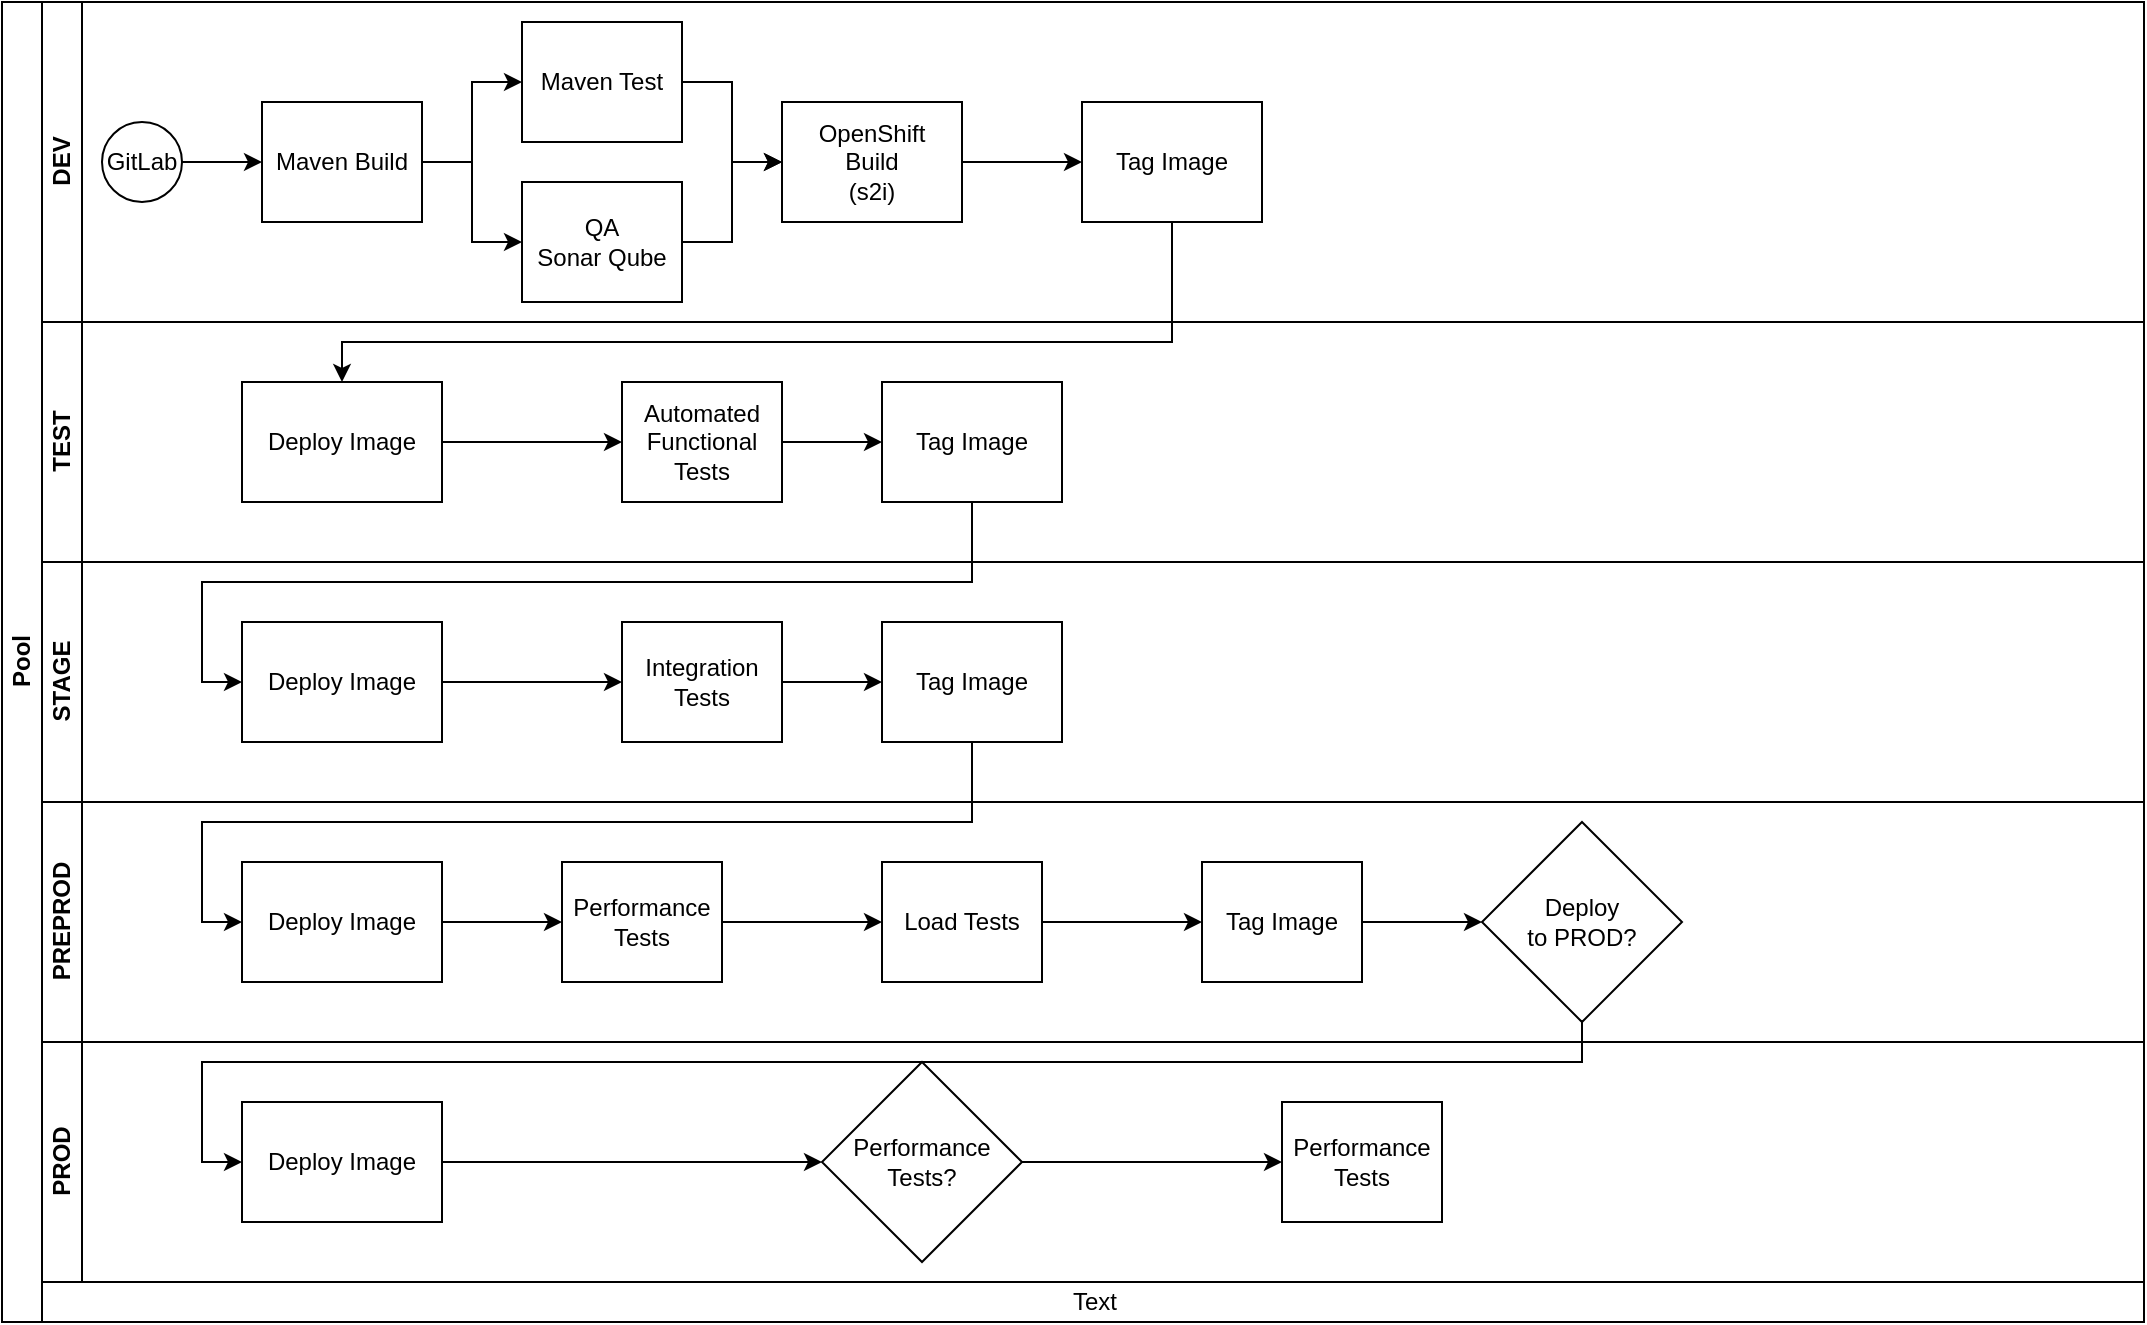 <mxfile version="12.8.1" type="google"><diagram id="prtHgNgQTEPvFCAcTncT" name="Page-1"><mxGraphModel dx="1298" dy="685" grid="1" gridSize="10" guides="1" tooltips="1" connect="1" arrows="1" fold="1" page="1" pageScale="1" pageWidth="827" pageHeight="1169" math="0" shadow="0"><root><mxCell id="0"/><mxCell id="1" parent="0"/><mxCell id="dNxyNK7c78bLwvsdeMH5-19" value="Pool" style="swimlane;html=1;childLayout=stackLayout;resizeParent=1;resizeParentMax=0;horizontal=0;startSize=20;horizontalStack=0;" parent="1" vertex="1"><mxRectangle width="1071" height="660" as="geometry"/></mxCell><mxCell id="dNxyNK7c78bLwvsdeMH5-20" value="DEV" style="swimlane;html=1;startSize=20;horizontal=0;" parent="dNxyNK7c78bLwvsdeMH5-19" vertex="1"><mxGeometry x="20" width="1051" height="160" as="geometry"/></mxCell><mxCell id="dNxyNK7c78bLwvsdeMH5-25" value="" style="edgeStyle=orthogonalEdgeStyle;rounded=0;orthogonalLoop=1;jettySize=auto;html=1;" parent="dNxyNK7c78bLwvsdeMH5-20" source="dNxyNK7c78bLwvsdeMH5-23" target="dNxyNK7c78bLwvsdeMH5-24" edge="1"><mxGeometry relative="1" as="geometry"/></mxCell><mxCell id="dNxyNK7c78bLwvsdeMH5-23" value="GitLab" style="ellipse;whiteSpace=wrap;html=1;" parent="dNxyNK7c78bLwvsdeMH5-20" vertex="1"><mxGeometry x="30" y="60" width="40" height="40" as="geometry"/></mxCell><mxCell id="cr5fQ2gtYQecShKFsrGs-39" style="edgeStyle=orthogonalEdgeStyle;rounded=0;orthogonalLoop=1;jettySize=auto;html=1;" edge="1" parent="dNxyNK7c78bLwvsdeMH5-20" source="dNxyNK7c78bLwvsdeMH5-24" target="dNxyNK7c78bLwvsdeMH5-30"><mxGeometry relative="1" as="geometry"/></mxCell><mxCell id="cr5fQ2gtYQecShKFsrGs-40" style="edgeStyle=orthogonalEdgeStyle;rounded=0;orthogonalLoop=1;jettySize=auto;html=1;entryX=0;entryY=0.5;entryDx=0;entryDy=0;" edge="1" parent="dNxyNK7c78bLwvsdeMH5-20" source="dNxyNK7c78bLwvsdeMH5-24" target="cr5fQ2gtYQecShKFsrGs-38"><mxGeometry relative="1" as="geometry"/></mxCell><mxCell id="dNxyNK7c78bLwvsdeMH5-24" value="Maven Build" style="rounded=0;whiteSpace=wrap;html=1;fontFamily=Helvetica;fontSize=12;fontColor=#000000;align=center;" parent="dNxyNK7c78bLwvsdeMH5-20" vertex="1"><mxGeometry x="110" y="50" width="80" height="60" as="geometry"/></mxCell><mxCell id="cr5fQ2gtYQecShKFsrGs-42" style="edgeStyle=orthogonalEdgeStyle;rounded=0;orthogonalLoop=1;jettySize=auto;html=1;" edge="1" parent="dNxyNK7c78bLwvsdeMH5-20" source="dNxyNK7c78bLwvsdeMH5-30" target="cr5fQ2gtYQecShKFsrGs-41"><mxGeometry relative="1" as="geometry"/></mxCell><mxCell id="dNxyNK7c78bLwvsdeMH5-30" value="Maven Test" style="rounded=0;whiteSpace=wrap;html=1;fontFamily=Helvetica;fontSize=12;fontColor=#000000;align=center;" parent="dNxyNK7c78bLwvsdeMH5-20" vertex="1"><mxGeometry x="240" y="10" width="80" height="60" as="geometry"/></mxCell><mxCell id="cr5fQ2gtYQecShKFsrGs-43" style="edgeStyle=orthogonalEdgeStyle;rounded=0;orthogonalLoop=1;jettySize=auto;html=1;entryX=0;entryY=0.5;entryDx=0;entryDy=0;" edge="1" parent="dNxyNK7c78bLwvsdeMH5-20" source="cr5fQ2gtYQecShKFsrGs-38" target="cr5fQ2gtYQecShKFsrGs-41"><mxGeometry relative="1" as="geometry"/></mxCell><mxCell id="cr5fQ2gtYQecShKFsrGs-38" value="QA&lt;br&gt;Sonar Qube" style="rounded=0;whiteSpace=wrap;html=1;fontFamily=Helvetica;fontSize=12;fontColor=#000000;align=center;" vertex="1" parent="dNxyNK7c78bLwvsdeMH5-20"><mxGeometry x="240" y="90" width="80" height="60" as="geometry"/></mxCell><mxCell id="cr5fQ2gtYQecShKFsrGs-45" style="edgeStyle=orthogonalEdgeStyle;rounded=0;orthogonalLoop=1;jettySize=auto;html=1;" edge="1" parent="dNxyNK7c78bLwvsdeMH5-20" source="cr5fQ2gtYQecShKFsrGs-41" target="cr5fQ2gtYQecShKFsrGs-44"><mxGeometry relative="1" as="geometry"/></mxCell><mxCell id="cr5fQ2gtYQecShKFsrGs-41" value="OpenShift&lt;br&gt;Build&lt;br&gt;(s2i)" style="rounded=0;whiteSpace=wrap;html=1;fontFamily=Helvetica;fontSize=12;fontColor=#000000;align=center;" vertex="1" parent="dNxyNK7c78bLwvsdeMH5-20"><mxGeometry x="370" y="50" width="90" height="60" as="geometry"/></mxCell><mxCell id="cr5fQ2gtYQecShKFsrGs-44" value="Tag Image" style="rounded=0;whiteSpace=wrap;html=1;fontFamily=Helvetica;fontSize=12;fontColor=#000000;align=center;" vertex="1" parent="dNxyNK7c78bLwvsdeMH5-20"><mxGeometry x="520" y="50" width="90" height="60" as="geometry"/></mxCell><mxCell id="dNxyNK7c78bLwvsdeMH5-21" value="TEST" style="swimlane;html=1;startSize=20;horizontal=0;" parent="dNxyNK7c78bLwvsdeMH5-19" vertex="1"><mxGeometry x="20" y="160" width="1051" height="120" as="geometry"/></mxCell><mxCell id="cr5fQ2gtYQecShKFsrGs-54" style="edgeStyle=orthogonalEdgeStyle;rounded=0;orthogonalLoop=1;jettySize=auto;html=1;" edge="1" parent="dNxyNK7c78bLwvsdeMH5-21" source="dNxyNK7c78bLwvsdeMH5-26" target="cr5fQ2gtYQecShKFsrGs-52"><mxGeometry relative="1" as="geometry"/></mxCell><mxCell id="dNxyNK7c78bLwvsdeMH5-26" value="Automated Functional Tests" style="rounded=0;whiteSpace=wrap;html=1;fontFamily=Helvetica;fontSize=12;fontColor=#000000;align=center;" parent="dNxyNK7c78bLwvsdeMH5-21" vertex="1"><mxGeometry x="290" y="30" width="80" height="60" as="geometry"/></mxCell><mxCell id="cr5fQ2gtYQecShKFsrGs-52" value="Tag Image" style="rounded=0;whiteSpace=wrap;html=1;fontFamily=Helvetica;fontSize=12;fontColor=#000000;align=center;" vertex="1" parent="dNxyNK7c78bLwvsdeMH5-21"><mxGeometry x="420" y="30" width="90" height="60" as="geometry"/></mxCell><mxCell id="cr5fQ2gtYQecShKFsrGs-59" style="edgeStyle=orthogonalEdgeStyle;rounded=0;orthogonalLoop=1;jettySize=auto;html=1;entryX=0;entryY=0.5;entryDx=0;entryDy=0;" edge="1" parent="dNxyNK7c78bLwvsdeMH5-21" source="cr5fQ2gtYQecShKFsrGs-46" target="dNxyNK7c78bLwvsdeMH5-26"><mxGeometry relative="1" as="geometry"/></mxCell><mxCell id="cr5fQ2gtYQecShKFsrGs-46" value="Deploy Image" style="rounded=0;whiteSpace=wrap;html=1;fontFamily=Helvetica;fontSize=12;fontColor=#000000;align=center;" vertex="1" parent="dNxyNK7c78bLwvsdeMH5-21"><mxGeometry x="100" y="30" width="100" height="60" as="geometry"/></mxCell><mxCell id="dNxyNK7c78bLwvsdeMH5-22" value="STAGE" style="swimlane;html=1;startSize=20;horizontal=0;" parent="dNxyNK7c78bLwvsdeMH5-19" vertex="1"><mxGeometry x="20" y="280" width="1051" height="120" as="geometry"/></mxCell><mxCell id="cr5fQ2gtYQecShKFsrGs-64" style="edgeStyle=orthogonalEdgeStyle;rounded=0;orthogonalLoop=1;jettySize=auto;html=1;entryX=0;entryY=0.5;entryDx=0;entryDy=0;" edge="1" parent="dNxyNK7c78bLwvsdeMH5-22" source="cr5fQ2gtYQecShKFsrGs-60" target="cr5fQ2gtYQecShKFsrGs-61"><mxGeometry relative="1" as="geometry"/></mxCell><mxCell id="cr5fQ2gtYQecShKFsrGs-60" value="Deploy Image" style="rounded=0;whiteSpace=wrap;html=1;fontFamily=Helvetica;fontSize=12;fontColor=#000000;align=center;" vertex="1" parent="dNxyNK7c78bLwvsdeMH5-22"><mxGeometry x="100" y="30" width="100" height="60" as="geometry"/></mxCell><mxCell id="cr5fQ2gtYQecShKFsrGs-65" style="edgeStyle=orthogonalEdgeStyle;rounded=0;orthogonalLoop=1;jettySize=auto;html=1;" edge="1" parent="dNxyNK7c78bLwvsdeMH5-22" source="cr5fQ2gtYQecShKFsrGs-61" target="cr5fQ2gtYQecShKFsrGs-62"><mxGeometry relative="1" as="geometry"/></mxCell><mxCell id="cr5fQ2gtYQecShKFsrGs-61" value="Integration&lt;br&gt;Tests" style="rounded=0;whiteSpace=wrap;html=1;fontFamily=Helvetica;fontSize=12;fontColor=#000000;align=center;" vertex="1" parent="dNxyNK7c78bLwvsdeMH5-22"><mxGeometry x="290" y="30" width="80" height="60" as="geometry"/></mxCell><mxCell id="cr5fQ2gtYQecShKFsrGs-62" value="Tag Image" style="rounded=0;whiteSpace=wrap;html=1;fontFamily=Helvetica;fontSize=12;fontColor=#000000;align=center;" vertex="1" parent="dNxyNK7c78bLwvsdeMH5-22"><mxGeometry x="420" y="30" width="90" height="60" as="geometry"/></mxCell><mxCell id="cr5fQ2gtYQecShKFsrGs-20" value="PREPROD" style="swimlane;html=1;startSize=20;horizontal=0;" vertex="1" parent="dNxyNK7c78bLwvsdeMH5-19"><mxGeometry x="20" y="400" width="1051" height="120" as="geometry"/></mxCell><mxCell id="cr5fQ2gtYQecShKFsrGs-72" style="edgeStyle=orthogonalEdgeStyle;rounded=0;orthogonalLoop=1;jettySize=auto;html=1;entryX=0;entryY=0.5;entryDx=0;entryDy=0;" edge="1" parent="cr5fQ2gtYQecShKFsrGs-20" source="cr5fQ2gtYQecShKFsrGs-22" target="cr5fQ2gtYQecShKFsrGs-70"><mxGeometry relative="1" as="geometry"/></mxCell><mxCell id="cr5fQ2gtYQecShKFsrGs-22" value="Performance&lt;br&gt;Tests" style="rounded=0;whiteSpace=wrap;html=1;fontFamily=Helvetica;fontSize=12;fontColor=#000000;align=center;" vertex="1" parent="cr5fQ2gtYQecShKFsrGs-20"><mxGeometry x="260" y="30" width="80" height="60" as="geometry"/></mxCell><mxCell id="cr5fQ2gtYQecShKFsrGs-23" value="Deploy &lt;br&gt;to PROD?" style="rhombus;whiteSpace=wrap;html=1;fontFamily=Helvetica;fontSize=12;fontColor=#000000;align=center;" vertex="1" parent="cr5fQ2gtYQecShKFsrGs-20"><mxGeometry x="720" y="10" width="100" height="100" as="geometry"/></mxCell><mxCell id="cr5fQ2gtYQecShKFsrGs-71" style="edgeStyle=orthogonalEdgeStyle;rounded=0;orthogonalLoop=1;jettySize=auto;html=1;entryX=0;entryY=0.5;entryDx=0;entryDy=0;" edge="1" parent="cr5fQ2gtYQecShKFsrGs-20" source="cr5fQ2gtYQecShKFsrGs-66" target="cr5fQ2gtYQecShKFsrGs-22"><mxGeometry relative="1" as="geometry"/></mxCell><mxCell id="cr5fQ2gtYQecShKFsrGs-66" value="Deploy Image" style="rounded=0;whiteSpace=wrap;html=1;fontFamily=Helvetica;fontSize=12;fontColor=#000000;align=center;" vertex="1" parent="cr5fQ2gtYQecShKFsrGs-20"><mxGeometry x="100" y="30" width="100" height="60" as="geometry"/></mxCell><mxCell id="cr5fQ2gtYQecShKFsrGs-76" value="" style="edgeStyle=orthogonalEdgeStyle;rounded=0;orthogonalLoop=1;jettySize=auto;html=1;" edge="1" parent="cr5fQ2gtYQecShKFsrGs-20" source="cr5fQ2gtYQecShKFsrGs-70" target="cr5fQ2gtYQecShKFsrGs-74"><mxGeometry relative="1" as="geometry"/></mxCell><mxCell id="cr5fQ2gtYQecShKFsrGs-70" value="Load Tests" style="rounded=0;whiteSpace=wrap;html=1;fontFamily=Helvetica;fontSize=12;fontColor=#000000;align=center;" vertex="1" parent="cr5fQ2gtYQecShKFsrGs-20"><mxGeometry x="420" y="30" width="80" height="60" as="geometry"/></mxCell><mxCell id="cr5fQ2gtYQecShKFsrGs-77" value="" style="edgeStyle=orthogonalEdgeStyle;rounded=0;orthogonalLoop=1;jettySize=auto;html=1;" edge="1" parent="cr5fQ2gtYQecShKFsrGs-20" source="cr5fQ2gtYQecShKFsrGs-74" target="cr5fQ2gtYQecShKFsrGs-23"><mxGeometry relative="1" as="geometry"/></mxCell><mxCell id="cr5fQ2gtYQecShKFsrGs-74" value="Tag Image" style="rounded=0;whiteSpace=wrap;html=1;fontFamily=Helvetica;fontSize=12;fontColor=#000000;align=center;" vertex="1" parent="cr5fQ2gtYQecShKFsrGs-20"><mxGeometry x="580" y="30" width="80" height="60" as="geometry"/></mxCell><mxCell id="cr5fQ2gtYQecShKFsrGs-24" value="PROD" style="swimlane;html=1;startSize=20;horizontal=0;" vertex="1" parent="dNxyNK7c78bLwvsdeMH5-19"><mxGeometry x="20" y="520" width="1051" height="120" as="geometry"/></mxCell><mxCell id="cr5fQ2gtYQecShKFsrGs-26" value="Performance Tests" style="rounded=0;whiteSpace=wrap;html=1;fontFamily=Helvetica;fontSize=12;fontColor=#000000;align=center;" vertex="1" parent="cr5fQ2gtYQecShKFsrGs-24"><mxGeometry x="620" y="30" width="80" height="60" as="geometry"/></mxCell><mxCell id="cr5fQ2gtYQecShKFsrGs-68" style="edgeStyle=orthogonalEdgeStyle;rounded=0;orthogonalLoop=1;jettySize=auto;html=1;entryX=0;entryY=0.5;entryDx=0;entryDy=0;" edge="1" parent="cr5fQ2gtYQecShKFsrGs-24" source="cr5fQ2gtYQecShKFsrGs-27" target="cr5fQ2gtYQecShKFsrGs-26"><mxGeometry relative="1" as="geometry"/></mxCell><mxCell id="cr5fQ2gtYQecShKFsrGs-27" value="Performance Tests?" style="rhombus;whiteSpace=wrap;html=1;fontFamily=Helvetica;fontSize=12;fontColor=#000000;align=center;" vertex="1" parent="cr5fQ2gtYQecShKFsrGs-24"><mxGeometry x="390" y="10" width="100" height="100" as="geometry"/></mxCell><mxCell id="cr5fQ2gtYQecShKFsrGs-69" style="edgeStyle=orthogonalEdgeStyle;rounded=0;orthogonalLoop=1;jettySize=auto;html=1;entryX=0;entryY=0.5;entryDx=0;entryDy=0;" edge="1" parent="cr5fQ2gtYQecShKFsrGs-24" source="cr5fQ2gtYQecShKFsrGs-67" target="cr5fQ2gtYQecShKFsrGs-27"><mxGeometry relative="1" as="geometry"/></mxCell><mxCell id="cr5fQ2gtYQecShKFsrGs-67" value="Deploy Image" style="rounded=0;whiteSpace=wrap;html=1;fontFamily=Helvetica;fontSize=12;fontColor=#000000;align=center;" vertex="1" parent="cr5fQ2gtYQecShKFsrGs-24"><mxGeometry x="100" y="30" width="100" height="60" as="geometry"/></mxCell><mxCell id="cr5fQ2gtYQecShKFsrGs-28" value="Text" style="text;html=1;align=center;verticalAlign=middle;resizable=0;points=[];autosize=1;" vertex="1" parent="dNxyNK7c78bLwvsdeMH5-19"><mxGeometry x="20" y="640" width="1051" height="20" as="geometry"/></mxCell><mxCell id="cr5fQ2gtYQecShKFsrGs-47" style="edgeStyle=orthogonalEdgeStyle;rounded=0;orthogonalLoop=1;jettySize=auto;html=1;" edge="1" parent="dNxyNK7c78bLwvsdeMH5-19" source="cr5fQ2gtYQecShKFsrGs-44" target="cr5fQ2gtYQecShKFsrGs-46"><mxGeometry relative="1" as="geometry"><Array as="points"><mxPoint x="585" y="170"/><mxPoint x="170" y="170"/></Array></mxGeometry></mxCell><mxCell id="cr5fQ2gtYQecShKFsrGs-63" style="edgeStyle=orthogonalEdgeStyle;rounded=0;orthogonalLoop=1;jettySize=auto;html=1;entryX=0;entryY=0.5;entryDx=0;entryDy=0;" edge="1" parent="dNxyNK7c78bLwvsdeMH5-19" source="cr5fQ2gtYQecShKFsrGs-52" target="cr5fQ2gtYQecShKFsrGs-60"><mxGeometry relative="1" as="geometry"><Array as="points"><mxPoint x="485" y="290"/><mxPoint x="100" y="290"/><mxPoint x="100" y="340"/></Array></mxGeometry></mxCell><mxCell id="cr5fQ2gtYQecShKFsrGs-78" style="edgeStyle=orthogonalEdgeStyle;rounded=0;orthogonalLoop=1;jettySize=auto;html=1;entryX=0;entryY=0.5;entryDx=0;entryDy=0;" edge="1" parent="dNxyNK7c78bLwvsdeMH5-19" source="cr5fQ2gtYQecShKFsrGs-62" target="cr5fQ2gtYQecShKFsrGs-66"><mxGeometry relative="1" as="geometry"><Array as="points"><mxPoint x="485" y="410"/><mxPoint x="100" y="410"/><mxPoint x="100" y="460"/></Array></mxGeometry></mxCell><mxCell id="cr5fQ2gtYQecShKFsrGs-79" style="edgeStyle=orthogonalEdgeStyle;rounded=0;orthogonalLoop=1;jettySize=auto;html=1;entryX=0;entryY=0.5;entryDx=0;entryDy=0;" edge="1" parent="dNxyNK7c78bLwvsdeMH5-19" source="cr5fQ2gtYQecShKFsrGs-23" target="cr5fQ2gtYQecShKFsrGs-67"><mxGeometry relative="1" as="geometry"><Array as="points"><mxPoint x="790" y="530"/><mxPoint x="100" y="530"/><mxPoint x="100" y="580"/></Array></mxGeometry></mxCell></root></mxGraphModel></diagram></mxfile>